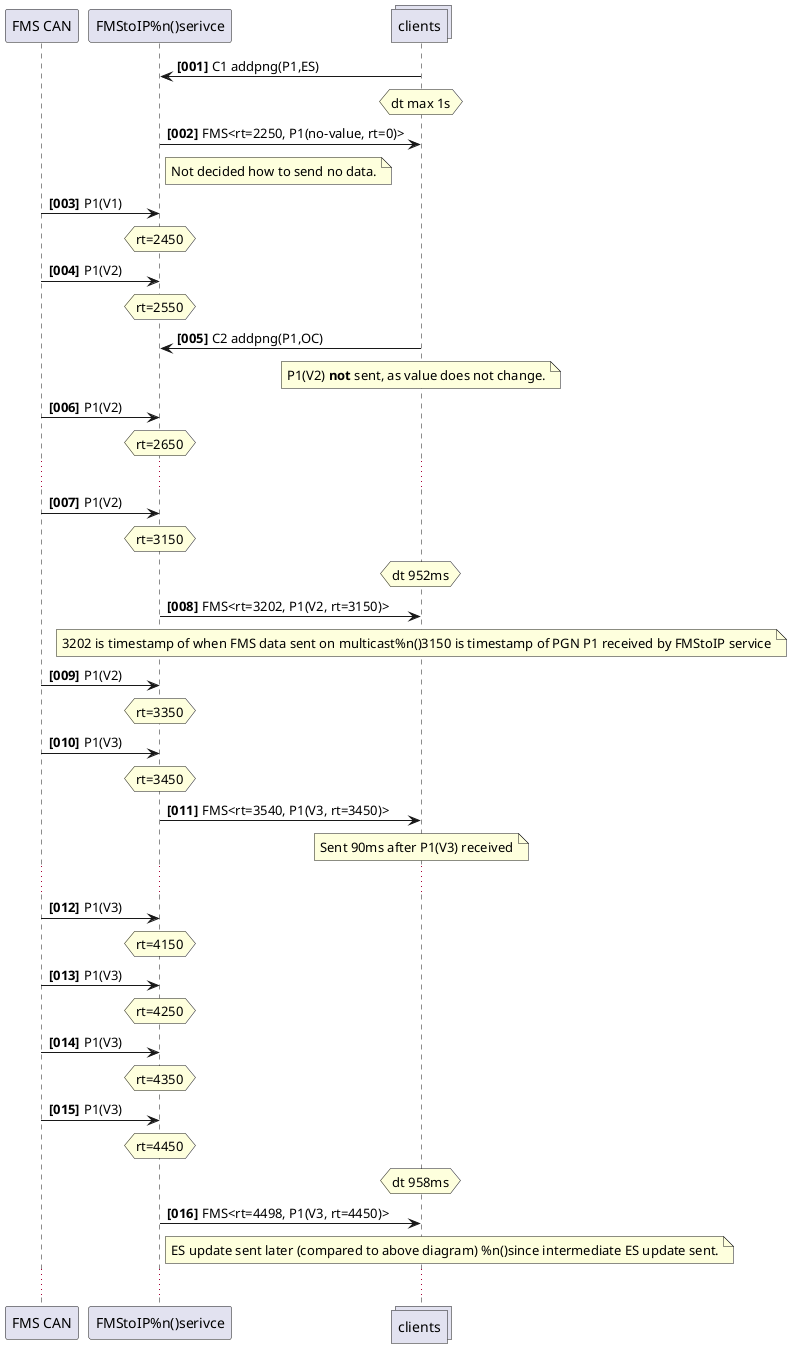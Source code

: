 {
  "sha1": "g3859fvj8oh7nwm3gwtog9petsv226j",
  "insertion": {
    "when": "2024-06-01T09:03:07.092Z",
    "url": "https://github.com/plantuml/plantuml-server/issues/167#issuecomment-754719353",
    "user": "plantuml@gmail.com"
  }
}
@startuml
skinparam lengthAdjust spacingAndGlyphs
autonumber "<b>[000]"
participant BusFMS as "FMS CAN"
participant FMSSrv as "FMStoIP%n()serivce"
collections clients
clients -> FMSSrv: C1 addpng(P1,ES)
hnote over clients: dt max 1s
FMSSrv -> clients: FMS<rt=2250, P1(no-value, rt=0)>
note right FMSSrv: Not decided how to send no data.

BusFMS -> FMSSrv: P1(V1)
hnote over FMSSrv: rt=2450
BusFMS -> FMSSrv: P1(V2)
hnote over FMSSrv: rt=2550
clients -> FMSSrv: C2 addpng(P1,OC)
note over clients: P1(V2) **not** sent, as value does not change.
BusFMS -> FMSSrv: P1(V2)
hnote over FMSSrv: rt=2650
...
BusFMS -> FMSSrv: P1(V2)
hnote over FMSSrv: rt=3150
hnote over clients: dt 952ms
FMSSrv -> clients: FMS<rt=3202, P1(V2, rt=3150)>
note over clients: 3202 is timestamp of when FMS data sent on multicast%n()3150 is timestamp of PGN P1 received by FMStoIP service

BusFMS -> FMSSrv: P1(V2)
hnote over FMSSrv: rt=3350
BusFMS -> FMSSrv: P1(V3)
hnote over FMSSrv: rt=3450
FMSSrv -> clients: FMS<rt=3540, P1(V3, rt=3450)>
note over clients: Sent 90ms after P1(V3) received
...
BusFMS -> FMSSrv: P1(V3)
hnote over FMSSrv: rt=4150
BusFMS -> FMSSrv: P1(V3)
hnote over FMSSrv: rt=4250
BusFMS -> FMSSrv: P1(V3)
hnote over FMSSrv: rt=4350
BusFMS -> FMSSrv: P1(V3)
hnote over FMSSrv: rt=4450
hnote over clients: dt 958ms
FMSSrv -> clients: FMS<rt=4498, P1(V3, rt=4450)>
note right FMSSrv: ES update sent later (compared to above diagram) %n()since intermediate ES update sent.
...
@enduml
